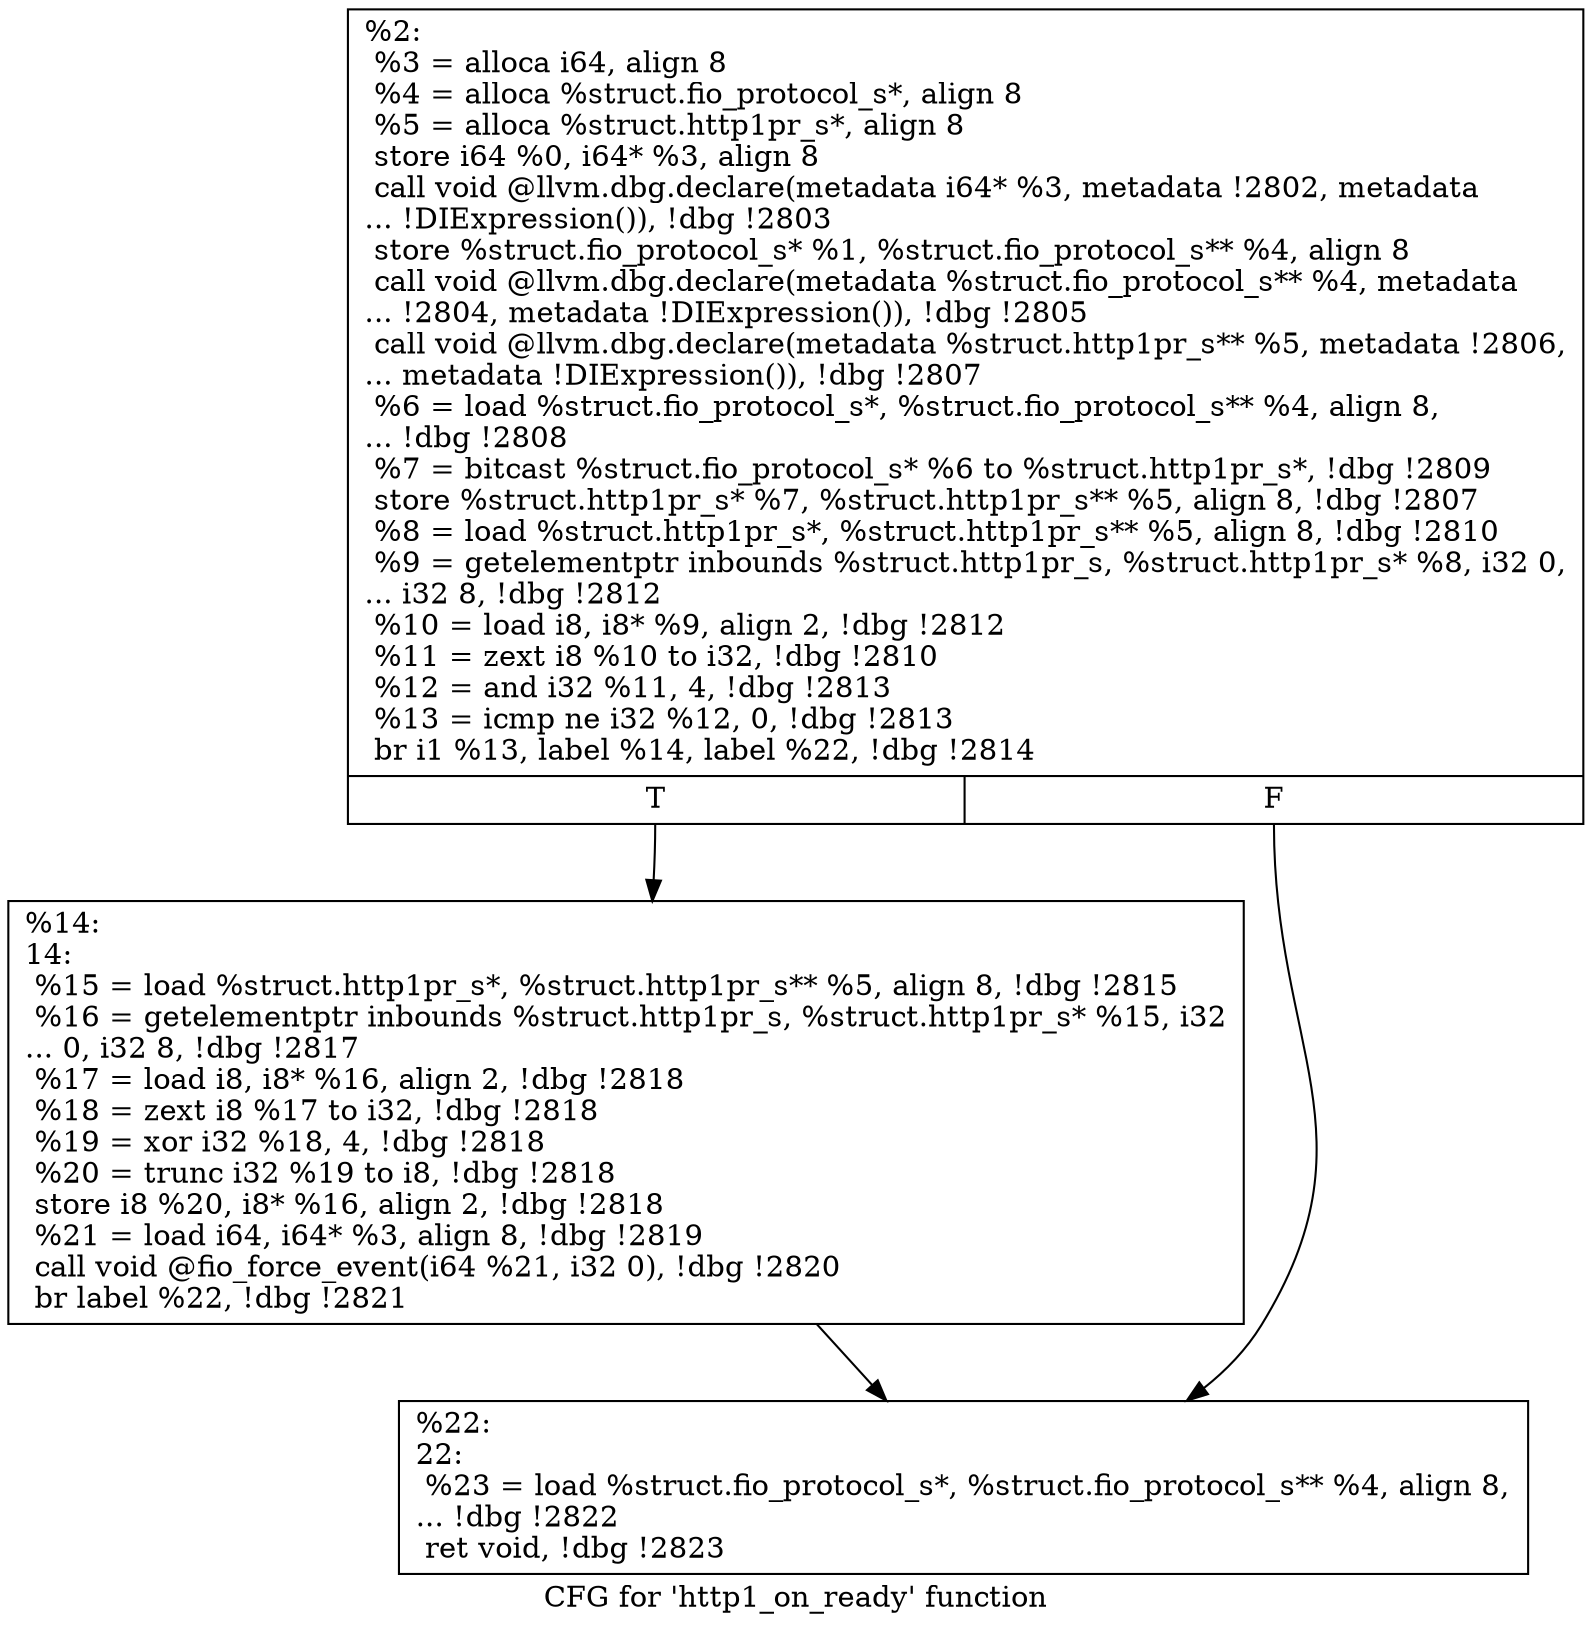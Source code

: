 digraph "CFG for 'http1_on_ready' function" {
	label="CFG for 'http1_on_ready' function";

	Node0x5568521ed2e0 [shape=record,label="{%2:\l  %3 = alloca i64, align 8\l  %4 = alloca %struct.fio_protocol_s*, align 8\l  %5 = alloca %struct.http1pr_s*, align 8\l  store i64 %0, i64* %3, align 8\l  call void @llvm.dbg.declare(metadata i64* %3, metadata !2802, metadata\l... !DIExpression()), !dbg !2803\l  store %struct.fio_protocol_s* %1, %struct.fio_protocol_s** %4, align 8\l  call void @llvm.dbg.declare(metadata %struct.fio_protocol_s** %4, metadata\l... !2804, metadata !DIExpression()), !dbg !2805\l  call void @llvm.dbg.declare(metadata %struct.http1pr_s** %5, metadata !2806,\l... metadata !DIExpression()), !dbg !2807\l  %6 = load %struct.fio_protocol_s*, %struct.fio_protocol_s** %4, align 8,\l... !dbg !2808\l  %7 = bitcast %struct.fio_protocol_s* %6 to %struct.http1pr_s*, !dbg !2809\l  store %struct.http1pr_s* %7, %struct.http1pr_s** %5, align 8, !dbg !2807\l  %8 = load %struct.http1pr_s*, %struct.http1pr_s** %5, align 8, !dbg !2810\l  %9 = getelementptr inbounds %struct.http1pr_s, %struct.http1pr_s* %8, i32 0,\l... i32 8, !dbg !2812\l  %10 = load i8, i8* %9, align 2, !dbg !2812\l  %11 = zext i8 %10 to i32, !dbg !2810\l  %12 = and i32 %11, 4, !dbg !2813\l  %13 = icmp ne i32 %12, 0, !dbg !2813\l  br i1 %13, label %14, label %22, !dbg !2814\l|{<s0>T|<s1>F}}"];
	Node0x5568521ed2e0:s0 -> Node0x5568521f0320;
	Node0x5568521ed2e0:s1 -> Node0x5568521f0370;
	Node0x5568521f0320 [shape=record,label="{%14:\l14:                                               \l  %15 = load %struct.http1pr_s*, %struct.http1pr_s** %5, align 8, !dbg !2815\l  %16 = getelementptr inbounds %struct.http1pr_s, %struct.http1pr_s* %15, i32\l... 0, i32 8, !dbg !2817\l  %17 = load i8, i8* %16, align 2, !dbg !2818\l  %18 = zext i8 %17 to i32, !dbg !2818\l  %19 = xor i32 %18, 4, !dbg !2818\l  %20 = trunc i32 %19 to i8, !dbg !2818\l  store i8 %20, i8* %16, align 2, !dbg !2818\l  %21 = load i64, i64* %3, align 8, !dbg !2819\l  call void @fio_force_event(i64 %21, i32 0), !dbg !2820\l  br label %22, !dbg !2821\l}"];
	Node0x5568521f0320 -> Node0x5568521f0370;
	Node0x5568521f0370 [shape=record,label="{%22:\l22:                                               \l  %23 = load %struct.fio_protocol_s*, %struct.fio_protocol_s** %4, align 8,\l... !dbg !2822\l  ret void, !dbg !2823\l}"];
}
